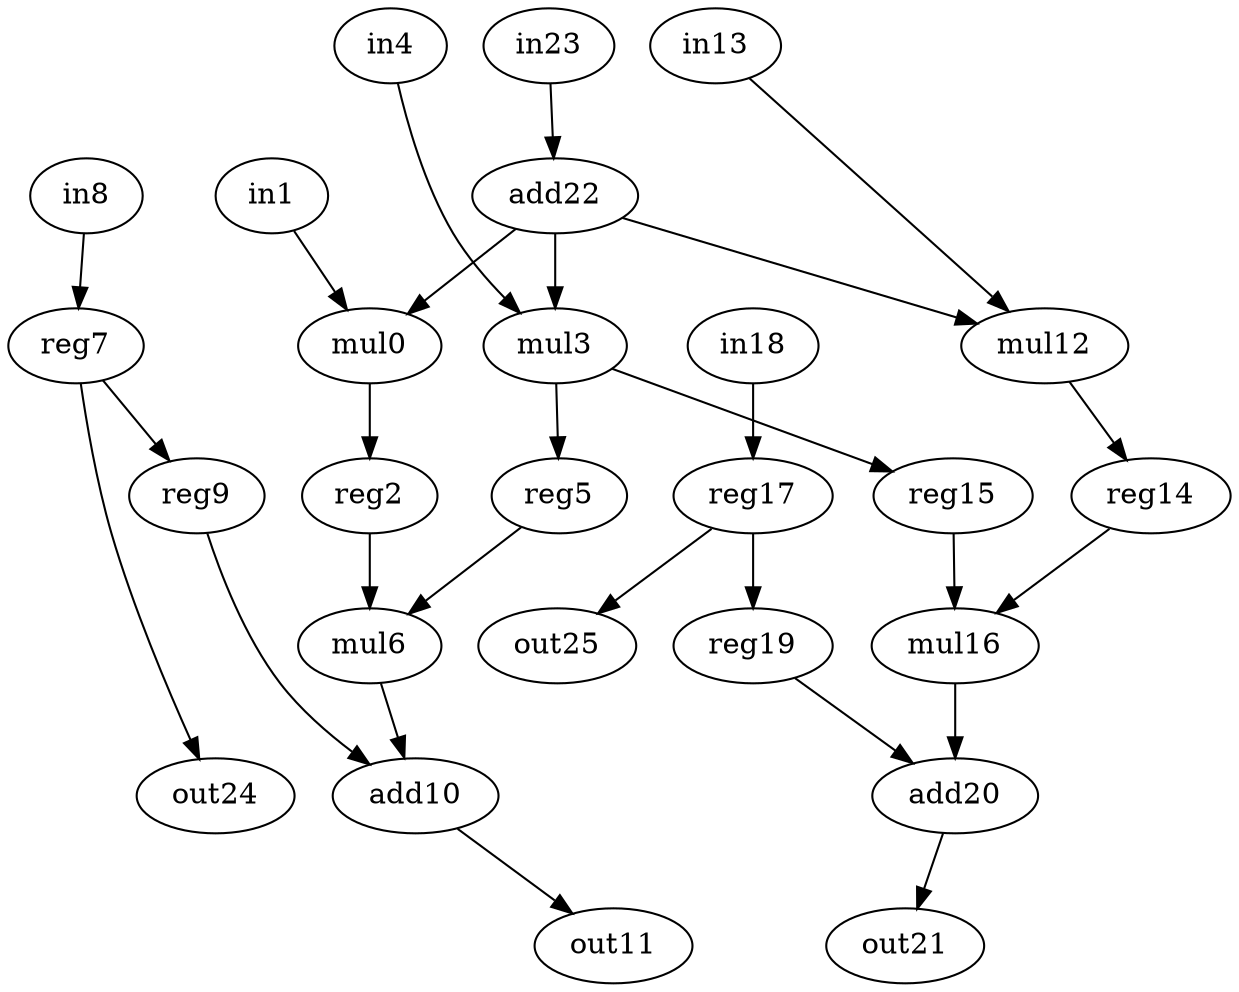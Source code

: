 digraph g {
0 [label = mul0;op = mul;]
1 [label = in1;op = in;]
2 [label = add10;op = add;]
3 [label = out11;op = out;]
4 [label = mul12;op = mul;]
5 [label = in13;op = in;]
6 [label = reg14;op = reg;]
7 [label = reg15;op = reg;]
8 [label = mul16;op = mul;]
9 [label = reg17;op = reg;]
10 [label = in18;op = in;]
11 [label = reg19;op = reg;]
12 [label = reg2;op = reg;]
13 [label = add20;op = add;]
14 [label = out21;op = out;]
15 [label = add22;op = addi;value = 2;]
16 [label = in23;op = in;]
17 [label = out24;op = out;]
18 [label = out25;op = out;]
19 [label = mul3;op = mul;]
20 [label = in4;op = in;]
21 [label = reg5;op = reg;]
22 [label = mul6;op = mul;]
23 [label = reg7;op = reg;]
24 [label = in8;op = in;]
25 [label = reg9;op = reg;]
23 -> 17 [port=0; weight=0;]
23 -> 25 [port=0; weight=0;]
25 -> 2 [port=0; weight=0;]
22 -> 2 [port=1; weight=0;]
21 -> 22 [port=0; weight=0;]
19 -> 21 [port=0; weight=0;]
19 -> 7 [port=0; weight=0;]
7 -> 8 [port=0; weight=0;]
6 -> 8 [port=1; weight=0;]
4 -> 6 [port=0; weight=0;]
15 -> 4 [port=0; weight=0;]
15 -> 19 [port=0; weight=2;]
20 -> 19 [port=1; weight=0;]
15 -> 0 [port=0; weight=0;]
1 -> 0 [port=1; weight=0;]
0 -> 12 [port=0; weight=0;]
12 -> 22 [port=1; weight=4;]
16 -> 15 [port=0; weight=0;]
5 -> 4 [port=1; weight=0;]
8 -> 13 [port=0; weight=1;]
11 -> 13 [port=1; weight=0;]
9 -> 11 [port=0; weight=2;]
9 -> 18 [port=0; weight=1;]
10 -> 9 [port=0; weight=2;]
13 -> 14 [port=0; weight=0;]
2 -> 3 [port=0; weight=0;]
24 -> 23 [port=0; weight=0;]
}
